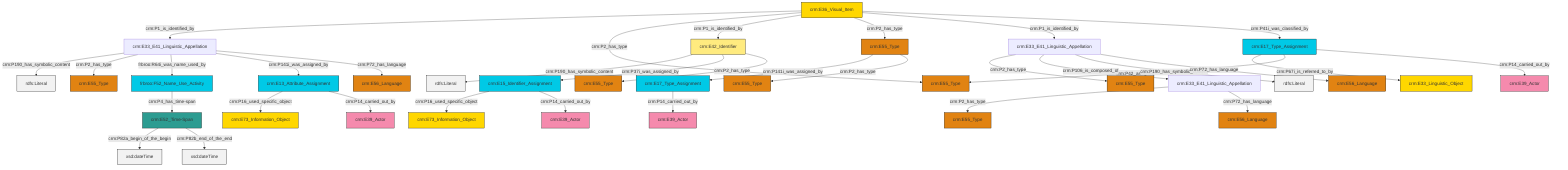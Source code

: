 graph TD
classDef Literal fill:#f2f2f2,stroke:#000000;
classDef CRM_Entity fill:#FFFFFF,stroke:#000000;
classDef Temporal_Entity fill:#00C9E6, stroke:#000000;
classDef Type fill:#E18312, stroke:#000000;
classDef Time-Span fill:#2C9C91, stroke:#000000;
classDef Appellation fill:#FFEB7F, stroke:#000000;
classDef Place fill:#008836, stroke:#000000;
classDef Persistent_Item fill:#B266B2, stroke:#000000;
classDef Conceptual_Object fill:#FFD700, stroke:#000000;
classDef Physical_Thing fill:#D2B48C, stroke:#000000;
classDef Actor fill:#f58aad, stroke:#000000;
classDef PC_Classes fill:#4ce600, stroke:#000000;
classDef Multi fill:#cccccc,stroke:#000000;

0["crm:E36_Visual_Item"]:::Conceptual_Object -->|crm:P1_is_identified_by| 1["crm:E33_E41_Linguistic_Appellation"]:::Default
4["crm:E17_Type_Assignment"]:::Temporal_Entity -->|crm:P67i_is_referred_to_by| 5["crm:E33_Linguistic_Object"]:::Conceptual_Object
8["crm:E55_Type"]:::Type -->|crm:P141i_was_assigned_by| 9["crm:E17_Type_Assignment"]:::Temporal_Entity
10["crm:E15_Identifier_Assignment"]:::Temporal_Entity -->|crm:P16_used_specific_object| 11["crm:E73_Information_Object"]:::Conceptual_Object
13["crm:E33_E41_Linguistic_Appellation"]:::Default -->|crm:P2_has_type| 14["crm:E55_Type"]:::Type
15["crm:E42_Identifier"]:::Appellation -->|crm:P190_has_symbolic_content| 16[rdfs:Literal]:::Literal
1["crm:E33_E41_Linguistic_Appellation"]:::Default -->|crm:P190_has_symbolic_content| 21[rdfs:Literal]:::Literal
0["crm:E36_Visual_Item"]:::Conceptual_Object -->|crm:P2_has_type| 6["crm:E55_Type"]:::Type
4["crm:E17_Type_Assignment"]:::Temporal_Entity -->|crm:P42_assigned| 6["crm:E55_Type"]:::Type
15["crm:E42_Identifier"]:::Appellation -->|crm:P37i_was_assigned_by| 10["crm:E15_Identifier_Assignment"]:::Temporal_Entity
13["crm:E33_E41_Linguistic_Appellation"]:::Default -->|crm:P106_is_composed_of| 2["crm:E33_E41_Linguistic_Appellation"]:::Default
2["crm:E33_E41_Linguistic_Appellation"]:::Default -->|crm:P2_has_type| 26["crm:E55_Type"]:::Type
4["crm:E17_Type_Assignment"]:::Temporal_Entity -->|crm:P14_carried_out_by| 27["crm:E39_Actor"]:::Actor
2["crm:E33_E41_Linguistic_Appellation"]:::Default -->|crm:P72_has_language| 23["crm:E56_Language"]:::Type
30["crm:E13_Attribute_Assignment"]:::Temporal_Entity -->|crm:P16_used_specific_object| 31["crm:E73_Information_Object"]:::Conceptual_Object
0["crm:E36_Visual_Item"]:::Conceptual_Object -->|crm:P1_is_identified_by| 15["crm:E42_Identifier"]:::Appellation
8["crm:E55_Type"]:::Type -->|crm:P2_has_type| 28["crm:E55_Type"]:::Type
30["crm:E13_Attribute_Assignment"]:::Temporal_Entity -->|crm:P14_carried_out_by| 32["crm:E39_Actor"]:::Actor
15["crm:E42_Identifier"]:::Appellation -->|crm:P2_has_type| 33["crm:E55_Type"]:::Type
1["crm:E33_E41_Linguistic_Appellation"]:::Default -->|crm:P2_has_type| 34["crm:E55_Type"]:::Type
1["crm:E33_E41_Linguistic_Appellation"]:::Default -->|frbroo:R64i_was_name_used_by| 35["frbroo:F52_Name_Use_Activity"]:::Temporal_Entity
0["crm:E36_Visual_Item"]:::Conceptual_Object -->|crm:P2_has_type| 8["crm:E55_Type"]:::Type
19["crm:E52_Time-Span"]:::Time-Span -->|crm:P82a_begin_of_the_begin| 36[xsd:dateTime]:::Literal
13["crm:E33_E41_Linguistic_Appellation"]:::Default -->|crm:P190_has_symbolic_content| 44[rdfs:Literal]:::Literal
0["crm:E36_Visual_Item"]:::Conceptual_Object -->|crm:P1_is_identified_by| 13["crm:E33_E41_Linguistic_Appellation"]:::Default
1["crm:E33_E41_Linguistic_Appellation"]:::Default -->|crm:P141i_was_assigned_by| 30["crm:E13_Attribute_Assignment"]:::Temporal_Entity
35["frbroo:F52_Name_Use_Activity"]:::Temporal_Entity -->|crm:P4_has_time-span| 19["crm:E52_Time-Span"]:::Time-Span
9["crm:E17_Type_Assignment"]:::Temporal_Entity -->|crm:P14_carried_out_by| 48["crm:E39_Actor"]:::Actor
13["crm:E33_E41_Linguistic_Appellation"]:::Default -->|crm:P72_has_language| 38["crm:E56_Language"]:::Type
10["crm:E15_Identifier_Assignment"]:::Temporal_Entity -->|crm:P14_carried_out_by| 41["crm:E39_Actor"]:::Actor
19["crm:E52_Time-Span"]:::Time-Span -->|crm:P82b_end_of_the_end| 51[xsd:dateTime]:::Literal
0["crm:E36_Visual_Item"]:::Conceptual_Object -->|crm:P41i_was_classified_by| 4["crm:E17_Type_Assignment"]:::Temporal_Entity
1["crm:E33_E41_Linguistic_Appellation"]:::Default -->|crm:P72_has_language| 53["crm:E56_Language"]:::Type